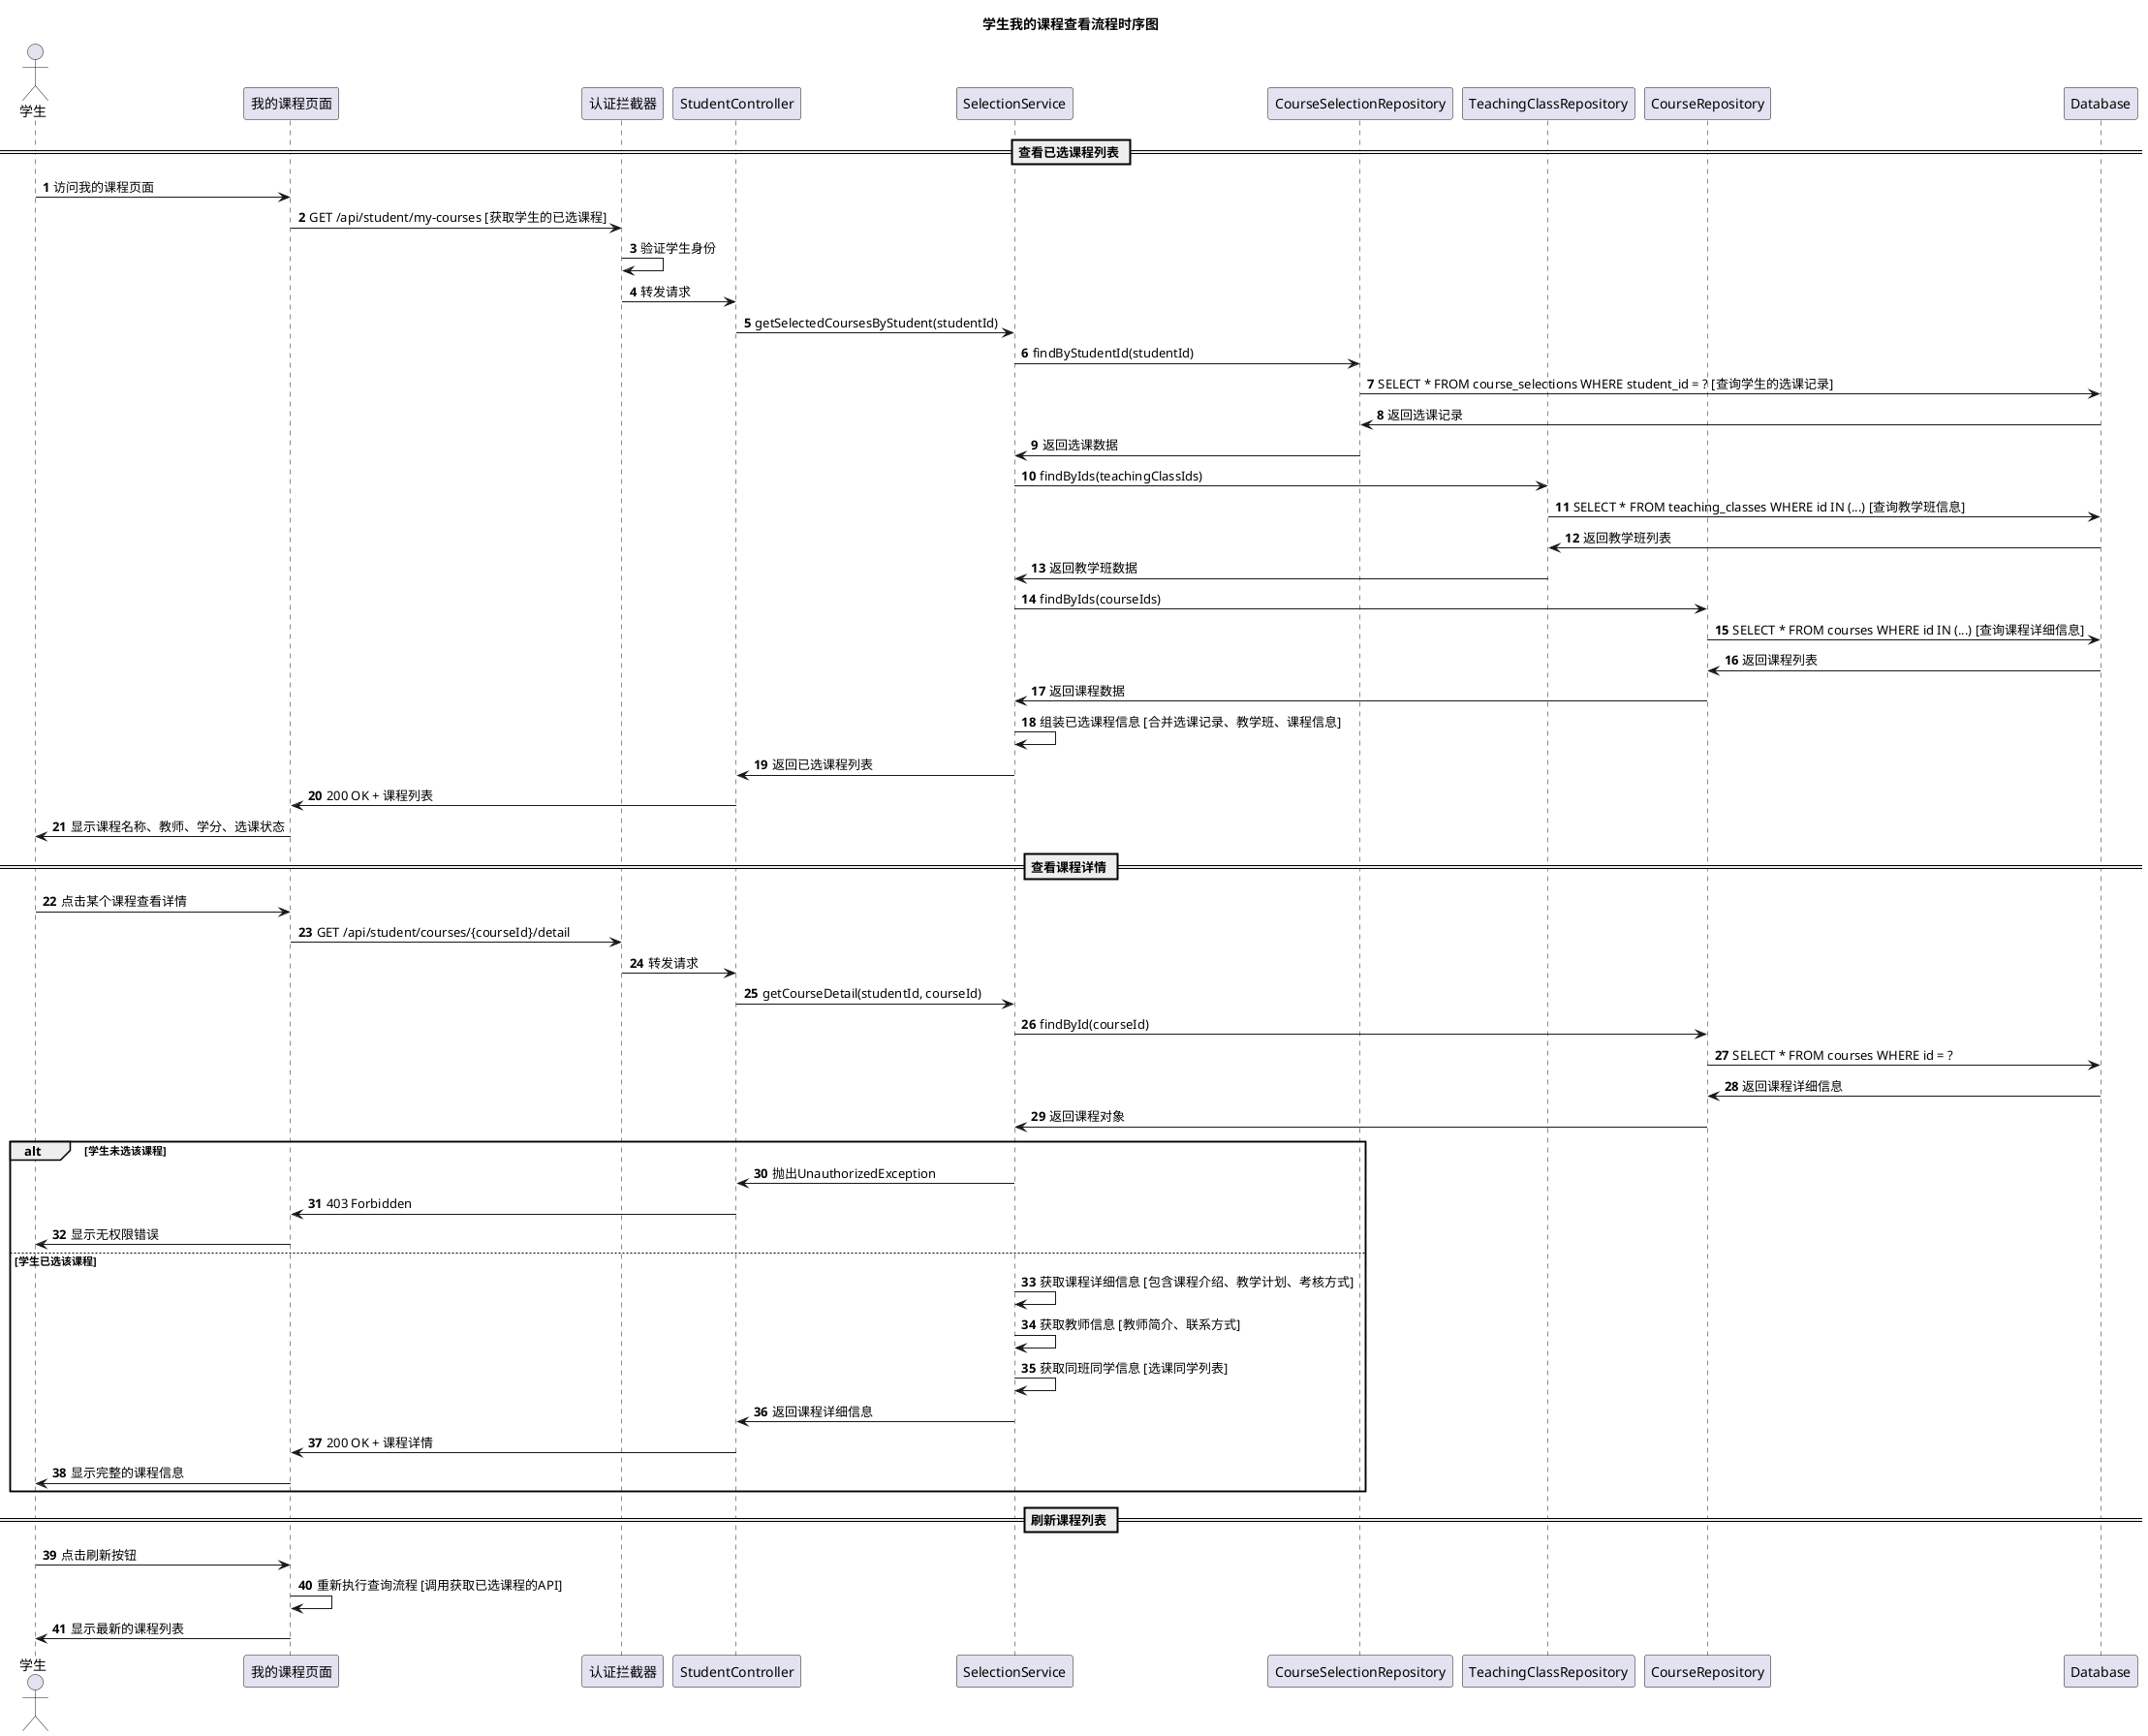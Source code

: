 @startuml 学生我的课程查看时序图
title 学生我的课程查看流程时序图

actor 学生 as S
participant "我的课程页面" as MCP
participant "认证拦截器" as AI
participant "StudentController" as SC
participant "SelectionService" as SS
participant "CourseSelectionRepository" as CSR
participant "TeachingClassRepository" as TCR
participant "CourseRepository" as CR
participant "Database" as DB

autonumber

== 查看已选课程列表 ==
S -> MCP: 访问我的课程页面
MCP -> AI: GET /api/student/my-courses [获取学生的已选课程]
AI -> AI: 验证学生身份
AI -> SC: 转发请求
SC -> SS: getSelectedCoursesByStudent(studentId)
SS -> CSR: findByStudentId(studentId)
CSR -> DB: SELECT * FROM course_selections WHERE student_id = ? [查询学生的选课记录]
DB -> CSR: 返回选课记录
CSR -> SS: 返回选课数据
SS -> TCR: findByIds(teachingClassIds)
TCR -> DB: SELECT * FROM teaching_classes WHERE id IN (...) [查询教学班信息]
DB -> TCR: 返回教学班列表
TCR -> SS: 返回教学班数据
SS -> CR: findByIds(courseIds)
CR -> DB: SELECT * FROM courses WHERE id IN (...) [查询课程详细信息]
DB -> CR: 返回课程列表
CR -> SS: 返回课程数据
SS -> SS: 组装已选课程信息 [合并选课记录、教学班、课程信息]
SS -> SC: 返回已选课程列表
SC -> MCP: 200 OK + 课程列表
MCP -> S: 显示课程名称、教师、学分、选课状态

== 查看课程详情 ==
S -> MCP: 点击某个课程查看详情
MCP -> AI: GET /api/student/courses/{courseId}/detail
AI -> SC: 转发请求
SC -> SS: getCourseDetail(studentId, courseId)
SS -> CR: findById(courseId)
CR -> DB: SELECT * FROM courses WHERE id = ?
DB -> CR: 返回课程详细信息
CR -> SS: 返回课程对象

alt 学生未选该课程
    SS -> SC: 抛出UnauthorizedException
    SC -> MCP: 403 Forbidden
    MCP -> S: 显示无权限错误
else 学生已选该课程
    SS -> SS: 获取课程详细信息 [包含课程介绍、教学计划、考核方式]
    SS -> SS: 获取教师信息 [教师简介、联系方式]
    SS -> SS: 获取同班同学信息 [选课同学列表]
    SS -> SC: 返回课程详细信息
    SC -> MCP: 200 OK + 课程详情
    MCP -> S: 显示完整的课程信息
end

== 刷新课程列表 ==
S -> MCP: 点击刷新按钮
MCP -> MCP: 重新执行查询流程 [调用获取已选课程的API]
MCP -> S: 显示最新的课程列表

@enduml 
